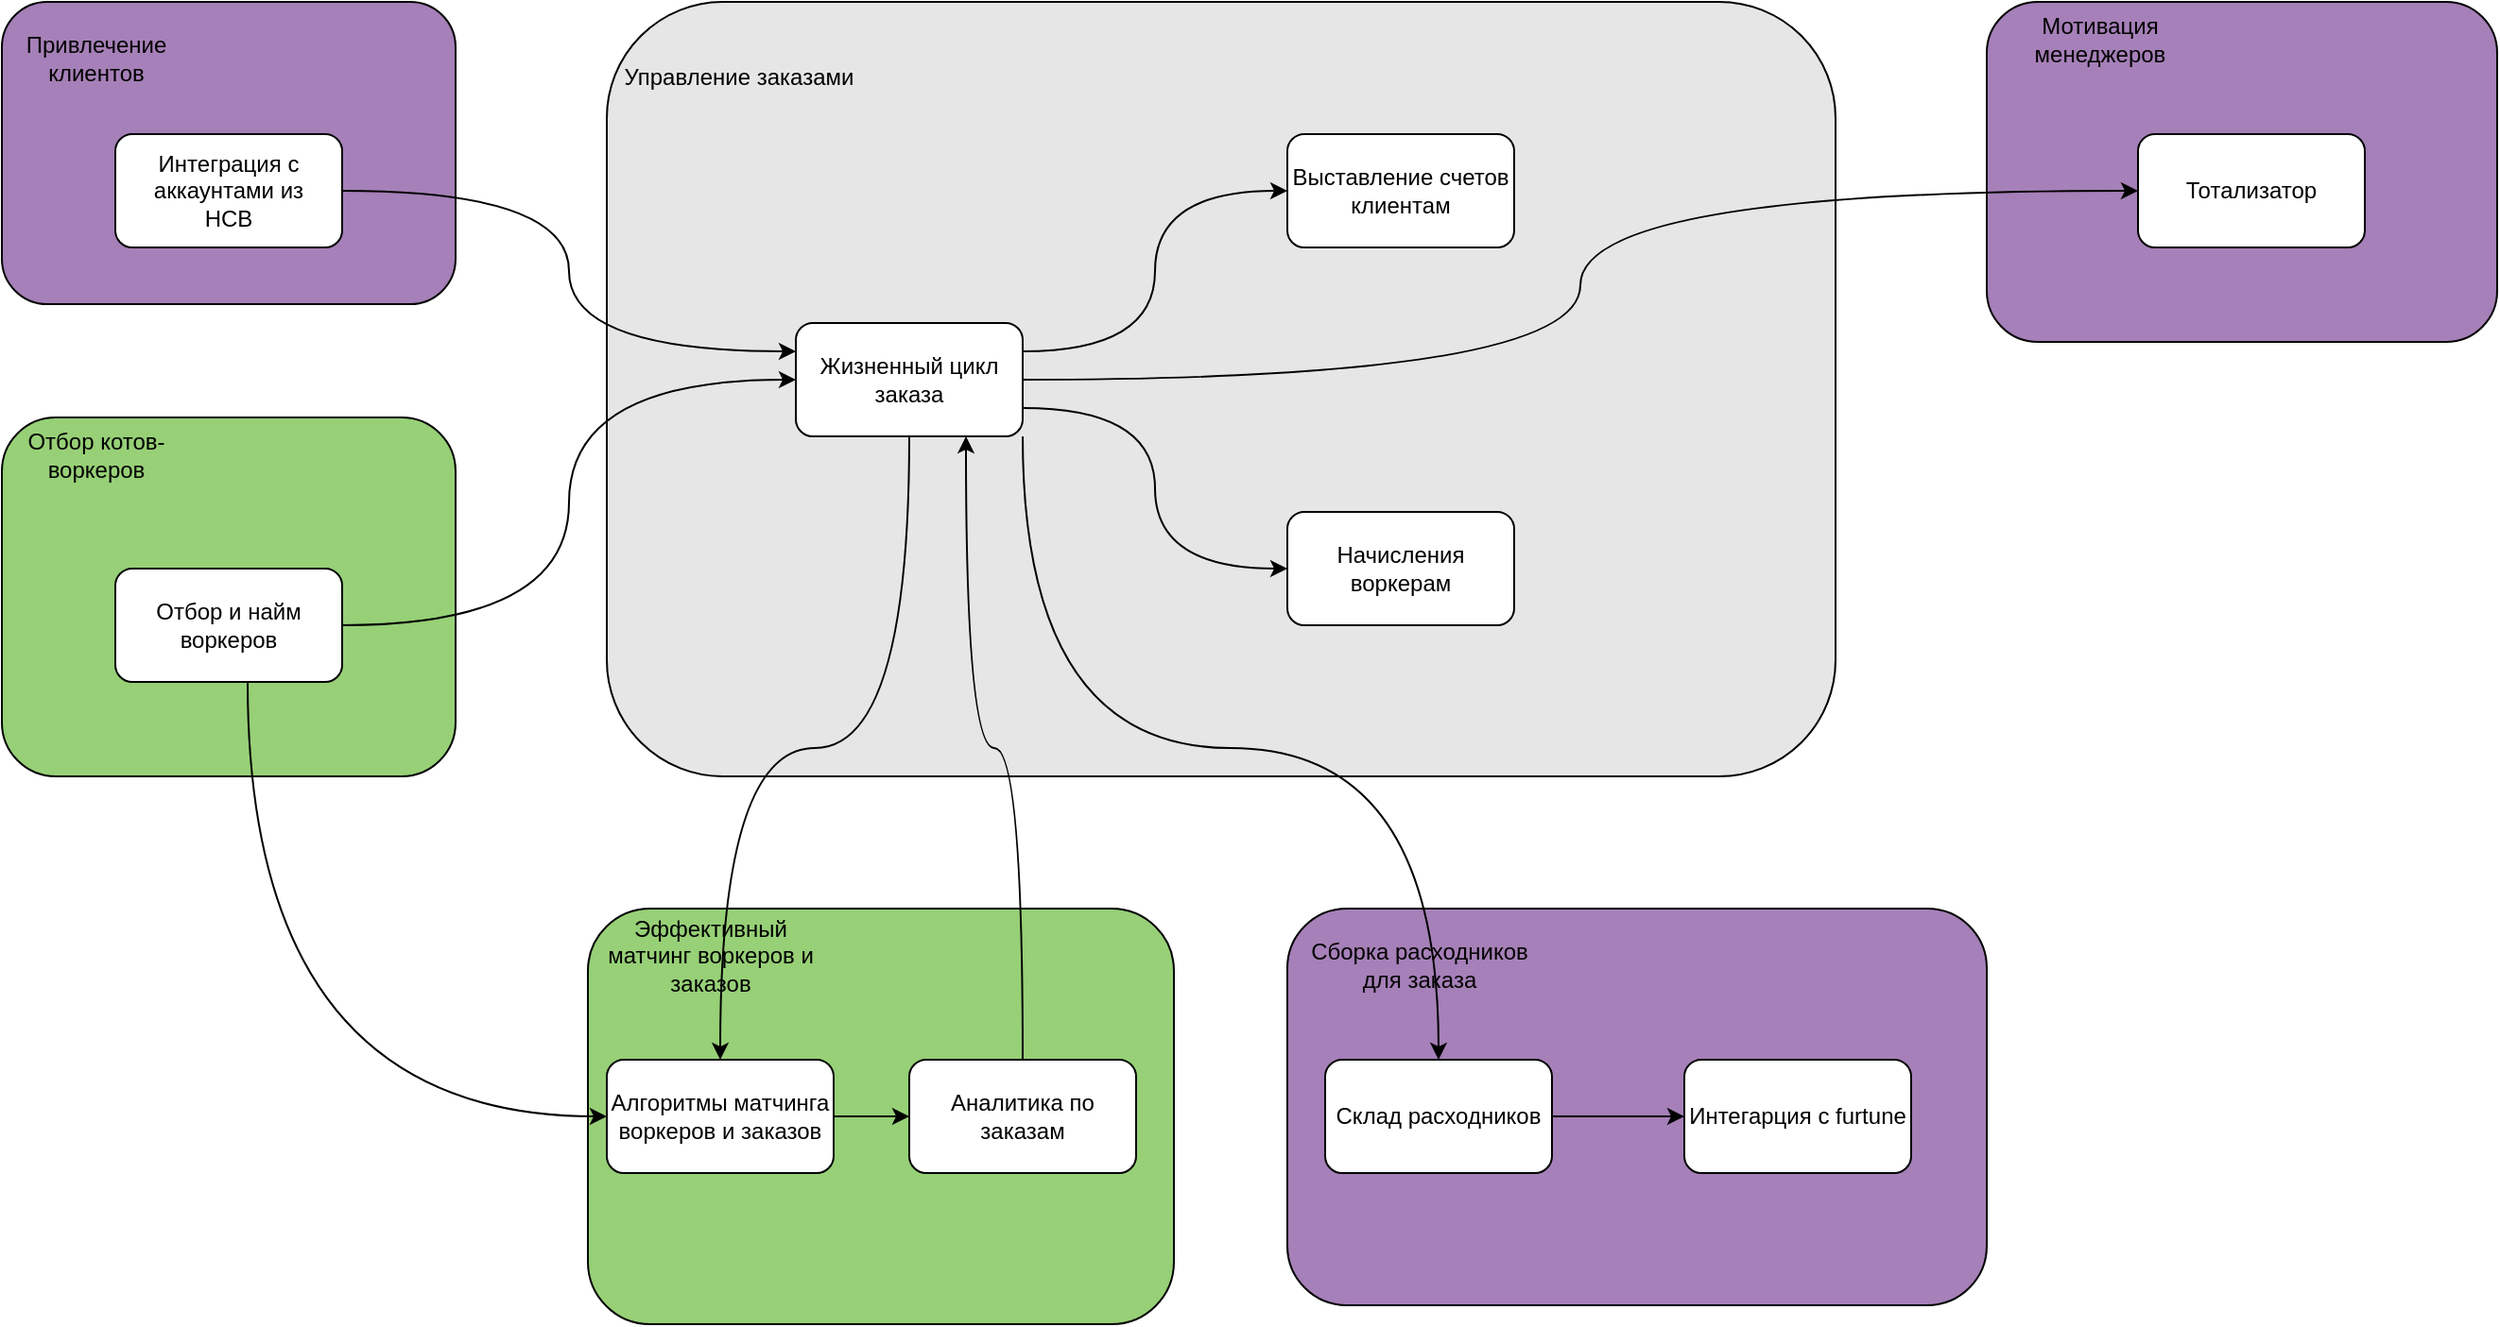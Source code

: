 <mxfile version="26.0.11">
  <diagram name="Страница — 1" id="tZMDDcrX6epztHfPYNHw">
    <mxGraphModel dx="1710" dy="1005" grid="1" gridSize="10" guides="1" tooltips="1" connect="1" arrows="1" fold="1" page="1" pageScale="1" pageWidth="827" pageHeight="1169" math="0" shadow="0">
      <root>
        <mxCell id="0" />
        <mxCell id="1" parent="0" />
        <mxCell id="jBNDmZt1fX1Vw9kSWbj6-1" value="" style="rounded=1;whiteSpace=wrap;html=1;fillColor=light-dark(#97D077,var(--ge-dark-color, #121212));" parent="1" vertex="1">
          <mxGeometry x="40" y="250" width="240" height="190" as="geometry" />
        </mxCell>
        <mxCell id="jBNDmZt1fX1Vw9kSWbj6-2" value="" style="rounded=1;whiteSpace=wrap;html=1;fillColor=light-dark(#A680B8,var(--ge-dark-color, #121212));" parent="1" vertex="1">
          <mxGeometry x="720" y="510" width="370" height="210" as="geometry" />
        </mxCell>
        <mxCell id="jBNDmZt1fX1Vw9kSWbj6-3" value="" style="rounded=1;whiteSpace=wrap;html=1;fillColor=light-dark(#E6E6E6,var(--ge-dark-color, #121212));" parent="1" vertex="1">
          <mxGeometry x="360" y="30" width="650" height="410" as="geometry" />
        </mxCell>
        <mxCell id="jBNDmZt1fX1Vw9kSWbj6-5" value="" style="rounded=1;whiteSpace=wrap;html=1;fillColor=light-dark(#97D077,var(--ge-dark-color, #121212));" parent="1" vertex="1">
          <mxGeometry x="350" y="510" width="310" height="220" as="geometry" />
        </mxCell>
        <mxCell id="jBNDmZt1fX1Vw9kSWbj6-6" value="" style="rounded=1;whiteSpace=wrap;html=1;fillColor=light-dark(#A680B8,var(--ge-dark-color, #121212));" parent="1" vertex="1">
          <mxGeometry x="1090" y="30" width="270" height="180" as="geometry" />
        </mxCell>
        <mxCell id="jBNDmZt1fX1Vw9kSWbj6-7" value="" style="rounded=1;whiteSpace=wrap;html=1;fillColor=light-dark(#A680B8,var(--ge-dark-color, #121212));" parent="1" vertex="1">
          <mxGeometry x="40" y="30" width="240" height="160" as="geometry" />
        </mxCell>
        <mxCell id="jBNDmZt1fX1Vw9kSWbj6-8" value="Привлечение клиентов" style="text;html=1;align=center;verticalAlign=middle;whiteSpace=wrap;rounded=0;" parent="1" vertex="1">
          <mxGeometry x="40" y="30" width="100" height="60" as="geometry" />
        </mxCell>
        <mxCell id="jBNDmZt1fX1Vw9kSWbj6-23" style="edgeStyle=orthogonalEdgeStyle;rounded=0;orthogonalLoop=1;jettySize=auto;html=1;entryX=0;entryY=0.25;entryDx=0;entryDy=0;curved=1;" parent="1" source="jBNDmZt1fX1Vw9kSWbj6-9" target="jBNDmZt1fX1Vw9kSWbj6-20" edge="1">
          <mxGeometry relative="1" as="geometry" />
        </mxCell>
        <mxCell id="jBNDmZt1fX1Vw9kSWbj6-9" value="Интеграция с аккаунтами из&lt;div&gt;HCB&lt;/div&gt;" style="rounded=1;whiteSpace=wrap;html=1;" parent="1" vertex="1">
          <mxGeometry x="100" y="100" width="120" height="60" as="geometry" />
        </mxCell>
        <mxCell id="jBNDmZt1fX1Vw9kSWbj6-10" value="Отбор котов-воркеров" style="text;html=1;align=center;verticalAlign=middle;whiteSpace=wrap;rounded=0;" parent="1" vertex="1">
          <mxGeometry x="40" y="250" width="100" height="40" as="geometry" />
        </mxCell>
        <mxCell id="jBNDmZt1fX1Vw9kSWbj6-24" style="edgeStyle=orthogonalEdgeStyle;rounded=0;orthogonalLoop=1;jettySize=auto;html=1;entryX=0;entryY=0.5;entryDx=0;entryDy=0;curved=1;" parent="1" source="jBNDmZt1fX1Vw9kSWbj6-11" target="jBNDmZt1fX1Vw9kSWbj6-20" edge="1">
          <mxGeometry relative="1" as="geometry" />
        </mxCell>
        <mxCell id="jBNDmZt1fX1Vw9kSWbj6-32" style="edgeStyle=orthogonalEdgeStyle;rounded=0;orthogonalLoop=1;jettySize=auto;html=1;entryX=0;entryY=0.5;entryDx=0;entryDy=0;curved=1;" parent="1" source="jBNDmZt1fX1Vw9kSWbj6-11" target="jBNDmZt1fX1Vw9kSWbj6-13" edge="1">
          <mxGeometry relative="1" as="geometry">
            <Array as="points">
              <mxPoint x="170" y="620" />
            </Array>
          </mxGeometry>
        </mxCell>
        <mxCell id="jBNDmZt1fX1Vw9kSWbj6-11" value="Отбор и найм воркеров" style="rounded=1;whiteSpace=wrap;html=1;" parent="1" vertex="1">
          <mxGeometry x="100" y="330" width="120" height="60" as="geometry" />
        </mxCell>
        <mxCell id="jBNDmZt1fX1Vw9kSWbj6-12" value="Эффективный матчинг воркеров и заказов" style="text;html=1;align=center;verticalAlign=middle;whiteSpace=wrap;rounded=0;" parent="1" vertex="1">
          <mxGeometry x="350" y="510" width="130" height="50" as="geometry" />
        </mxCell>
        <mxCell id="jBNDmZt1fX1Vw9kSWbj6-33" style="edgeStyle=orthogonalEdgeStyle;rounded=0;orthogonalLoop=1;jettySize=auto;html=1;exitX=1;exitY=0.5;exitDx=0;exitDy=0;entryX=0;entryY=0.5;entryDx=0;entryDy=0;" parent="1" source="jBNDmZt1fX1Vw9kSWbj6-13" target="jBNDmZt1fX1Vw9kSWbj6-14" edge="1">
          <mxGeometry relative="1" as="geometry" />
        </mxCell>
        <mxCell id="jBNDmZt1fX1Vw9kSWbj6-13" value="Алгоритмы матчинга воркеров и заказов" style="rounded=1;whiteSpace=wrap;html=1;" parent="1" vertex="1">
          <mxGeometry x="360" y="590" width="120" height="60" as="geometry" />
        </mxCell>
        <mxCell id="jBNDmZt1fX1Vw9kSWbj6-29" style="edgeStyle=orthogonalEdgeStyle;rounded=0;orthogonalLoop=1;jettySize=auto;html=1;entryX=0.75;entryY=1;entryDx=0;entryDy=0;curved=1;" parent="1" source="jBNDmZt1fX1Vw9kSWbj6-14" target="jBNDmZt1fX1Vw9kSWbj6-20" edge="1">
          <mxGeometry relative="1" as="geometry" />
        </mxCell>
        <mxCell id="jBNDmZt1fX1Vw9kSWbj6-14" value="Аналитика по заказам" style="rounded=1;whiteSpace=wrap;html=1;" parent="1" vertex="1">
          <mxGeometry x="520" y="590" width="120" height="60" as="geometry" />
        </mxCell>
        <mxCell id="jBNDmZt1fX1Vw9kSWbj6-15" value="Управление заказами" style="text;html=1;align=center;verticalAlign=middle;whiteSpace=wrap;rounded=0;" parent="1" vertex="1">
          <mxGeometry x="350" y="30" width="160" height="80" as="geometry" />
        </mxCell>
        <mxCell id="jBNDmZt1fX1Vw9kSWbj6-16" value="Сборка расходников для заказа" style="text;html=1;align=center;verticalAlign=middle;whiteSpace=wrap;rounded=0;" parent="1" vertex="1">
          <mxGeometry x="720" y="510" width="140" height="60" as="geometry" />
        </mxCell>
        <mxCell id="jBNDmZt1fX1Vw9kSWbj6-35" style="edgeStyle=orthogonalEdgeStyle;rounded=0;orthogonalLoop=1;jettySize=auto;html=1;entryX=0;entryY=0.5;entryDx=0;entryDy=0;" parent="1" source="jBNDmZt1fX1Vw9kSWbj6-17" target="jBNDmZt1fX1Vw9kSWbj6-34" edge="1">
          <mxGeometry relative="1" as="geometry" />
        </mxCell>
        <mxCell id="jBNDmZt1fX1Vw9kSWbj6-17" value="Склад расходников" style="rounded=1;whiteSpace=wrap;html=1;" parent="1" vertex="1">
          <mxGeometry x="740" y="590" width="120" height="60" as="geometry" />
        </mxCell>
        <mxCell id="jBNDmZt1fX1Vw9kSWbj6-18" value="Мотивация менеджеров" style="text;html=1;align=center;verticalAlign=middle;whiteSpace=wrap;rounded=0;" parent="1" vertex="1">
          <mxGeometry x="1090" y="30" width="120" height="40" as="geometry" />
        </mxCell>
        <mxCell id="jBNDmZt1fX1Vw9kSWbj6-19" value="Тотализатор" style="rounded=1;whiteSpace=wrap;html=1;" parent="1" vertex="1">
          <mxGeometry x="1170" y="100" width="120" height="60" as="geometry" />
        </mxCell>
        <mxCell id="jBNDmZt1fX1Vw9kSWbj6-25" style="edgeStyle=orthogonalEdgeStyle;rounded=0;orthogonalLoop=1;jettySize=auto;html=1;entryX=0.5;entryY=0;entryDx=0;entryDy=0;curved=1;" parent="1" source="jBNDmZt1fX1Vw9kSWbj6-20" target="jBNDmZt1fX1Vw9kSWbj6-13" edge="1">
          <mxGeometry relative="1" as="geometry" />
        </mxCell>
        <mxCell id="jBNDmZt1fX1Vw9kSWbj6-26" style="edgeStyle=orthogonalEdgeStyle;rounded=0;orthogonalLoop=1;jettySize=auto;html=1;exitX=1;exitY=0.25;exitDx=0;exitDy=0;entryX=0;entryY=0.5;entryDx=0;entryDy=0;curved=1;" parent="1" source="jBNDmZt1fX1Vw9kSWbj6-20" target="jBNDmZt1fX1Vw9kSWbj6-21" edge="1">
          <mxGeometry relative="1" as="geometry" />
        </mxCell>
        <mxCell id="jBNDmZt1fX1Vw9kSWbj6-27" style="edgeStyle=orthogonalEdgeStyle;rounded=0;orthogonalLoop=1;jettySize=auto;html=1;exitX=1;exitY=0.75;exitDx=0;exitDy=0;entryX=0;entryY=0.5;entryDx=0;entryDy=0;curved=1;" parent="1" source="jBNDmZt1fX1Vw9kSWbj6-20" target="jBNDmZt1fX1Vw9kSWbj6-22" edge="1">
          <mxGeometry relative="1" as="geometry" />
        </mxCell>
        <mxCell id="jBNDmZt1fX1Vw9kSWbj6-30" style="edgeStyle=orthogonalEdgeStyle;rounded=0;orthogonalLoop=1;jettySize=auto;html=1;exitX=1;exitY=1;exitDx=0;exitDy=0;entryX=0.5;entryY=0;entryDx=0;entryDy=0;curved=1;" parent="1" source="jBNDmZt1fX1Vw9kSWbj6-20" target="jBNDmZt1fX1Vw9kSWbj6-17" edge="1">
          <mxGeometry relative="1" as="geometry" />
        </mxCell>
        <mxCell id="jBNDmZt1fX1Vw9kSWbj6-31" style="edgeStyle=orthogonalEdgeStyle;rounded=0;orthogonalLoop=1;jettySize=auto;html=1;exitX=1;exitY=0.5;exitDx=0;exitDy=0;entryX=0;entryY=0.5;entryDx=0;entryDy=0;curved=1;" parent="1" source="jBNDmZt1fX1Vw9kSWbj6-20" target="jBNDmZt1fX1Vw9kSWbj6-19" edge="1">
          <mxGeometry relative="1" as="geometry" />
        </mxCell>
        <mxCell id="jBNDmZt1fX1Vw9kSWbj6-20" value="Жизненный цикл заказа" style="rounded=1;whiteSpace=wrap;html=1;" parent="1" vertex="1">
          <mxGeometry x="460" y="200" width="120" height="60" as="geometry" />
        </mxCell>
        <mxCell id="jBNDmZt1fX1Vw9kSWbj6-21" value="Выставление счетов клиентам" style="rounded=1;whiteSpace=wrap;html=1;" parent="1" vertex="1">
          <mxGeometry x="720" y="100" width="120" height="60" as="geometry" />
        </mxCell>
        <mxCell id="jBNDmZt1fX1Vw9kSWbj6-22" value="Начисления воркерам" style="rounded=1;whiteSpace=wrap;html=1;" parent="1" vertex="1">
          <mxGeometry x="720" y="300" width="120" height="60" as="geometry" />
        </mxCell>
        <mxCell id="jBNDmZt1fX1Vw9kSWbj6-34" value="Интегарция с furtune" style="rounded=1;whiteSpace=wrap;html=1;" parent="1" vertex="1">
          <mxGeometry x="930" y="590" width="120" height="60" as="geometry" />
        </mxCell>
      </root>
    </mxGraphModel>
  </diagram>
</mxfile>
